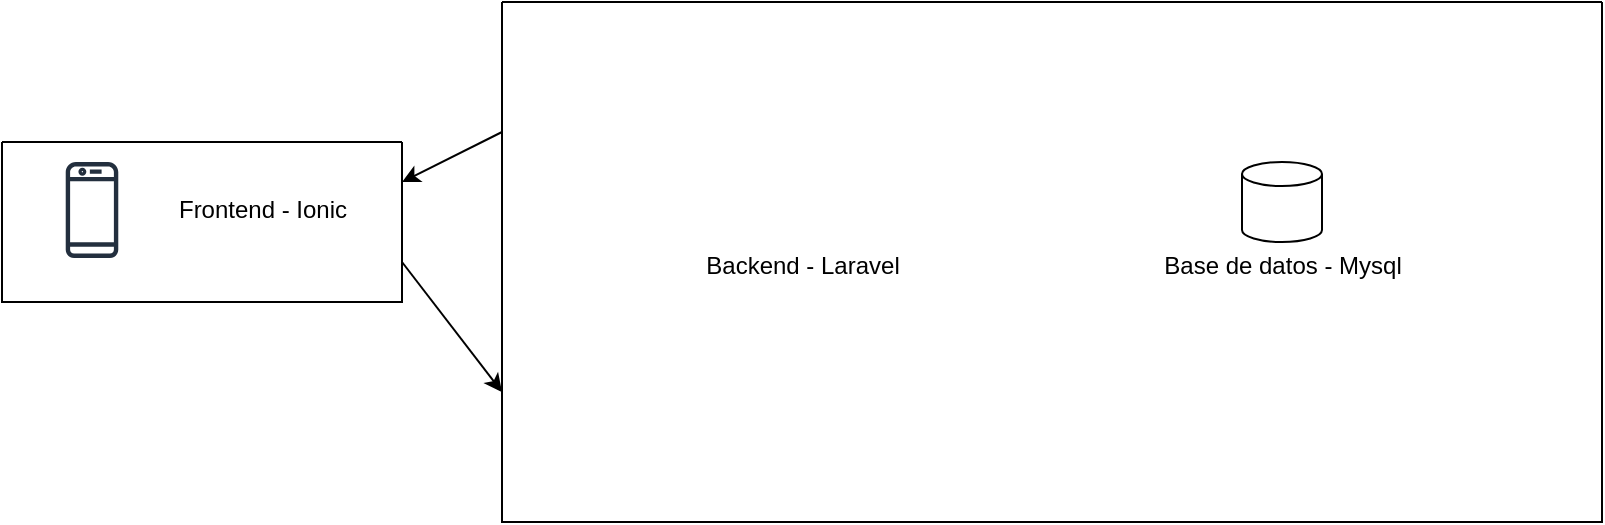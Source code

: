 <mxfile version="20.3.0" type="device"><diagram id="Ht1M8jgEwFfnCIfOTk4-" name="Page-1"><mxGraphModel dx="1375" dy="786" grid="1" gridSize="10" guides="1" tooltips="1" connect="1" arrows="1" fold="1" page="1" pageScale="1" pageWidth="1169" pageHeight="827" math="0" shadow="0"><root><mxCell id="0"/><mxCell id="1" parent="0"/><mxCell id="kxOy8YZZES4FtNz1nfeX-9" value="" style="swimlane;startSize=0;" vertex="1" parent="1"><mxGeometry x="80" y="240" width="200" height="80" as="geometry"/></mxCell><mxCell id="kxOy8YZZES4FtNz1nfeX-13" value="" style="sketch=0;outlineConnect=0;fontColor=#232F3E;gradientColor=none;strokeColor=#232F3E;fillColor=#ffffff;dashed=0;verticalLabelPosition=bottom;verticalAlign=top;align=center;html=1;fontSize=12;fontStyle=0;aspect=fixed;shape=mxgraph.aws4.resourceIcon;resIcon=mxgraph.aws4.mobile_client;" vertex="1" parent="kxOy8YZZES4FtNz1nfeX-9"><mxGeometry x="15" y="4" width="60" height="60" as="geometry"/></mxCell><mxCell id="kxOy8YZZES4FtNz1nfeX-10" value="Frontend - Ionic" style="text;html=1;align=center;verticalAlign=middle;resizable=0;points=[];autosize=1;strokeColor=none;fillColor=none;" vertex="1" parent="kxOy8YZZES4FtNz1nfeX-9"><mxGeometry x="75" y="19" width="110" height="30" as="geometry"/></mxCell><mxCell id="kxOy8YZZES4FtNz1nfeX-6" value="" style="swimlane;startSize=0;" vertex="1" parent="1"><mxGeometry x="330" y="170" width="550" height="260" as="geometry"/></mxCell><mxCell id="kxOy8YZZES4FtNz1nfeX-7" value="Backend - Laravel" style="text;html=1;align=center;verticalAlign=middle;resizable=0;points=[];autosize=1;strokeColor=none;fillColor=none;" vertex="1" parent="kxOy8YZZES4FtNz1nfeX-6"><mxGeometry x="90" y="116.5" width="120" height="30" as="geometry"/></mxCell><mxCell id="kxOy8YZZES4FtNz1nfeX-23" value="Base de datos - Mysql" style="text;html=1;align=center;verticalAlign=middle;resizable=0;points=[];autosize=1;strokeColor=none;fillColor=none;" vertex="1" parent="kxOy8YZZES4FtNz1nfeX-6"><mxGeometry x="320" y="116.5" width="140" height="30" as="geometry"/></mxCell><mxCell id="kxOy8YZZES4FtNz1nfeX-38" value="" style="shape=cylinder3;whiteSpace=wrap;html=1;boundedLbl=1;backgroundOutline=1;size=6;" vertex="1" parent="kxOy8YZZES4FtNz1nfeX-6"><mxGeometry x="370" y="80" width="40" height="40" as="geometry"/></mxCell><mxCell id="kxOy8YZZES4FtNz1nfeX-29" value="" style="endArrow=classic;html=1;rounded=0;exitX=1;exitY=0.75;exitDx=0;exitDy=0;entryX=0;entryY=0.75;entryDx=0;entryDy=0;" edge="1" parent="1" source="kxOy8YZZES4FtNz1nfeX-9" target="kxOy8YZZES4FtNz1nfeX-6"><mxGeometry width="50" height="50" relative="1" as="geometry"><mxPoint x="250" y="320" as="sourcePoint"/><mxPoint x="300" y="270" as="targetPoint"/></mxGeometry></mxCell><mxCell id="kxOy8YZZES4FtNz1nfeX-31" value="" style="endArrow=classic;html=1;rounded=0;entryX=1;entryY=0.25;entryDx=0;entryDy=0;exitX=0;exitY=0.25;exitDx=0;exitDy=0;" edge="1" parent="1" source="kxOy8YZZES4FtNz1nfeX-6" target="kxOy8YZZES4FtNz1nfeX-9"><mxGeometry width="50" height="50" relative="1" as="geometry"><mxPoint x="310" y="270" as="sourcePoint"/><mxPoint x="250" y="290" as="targetPoint"/></mxGeometry></mxCell></root></mxGraphModel></diagram></mxfile>